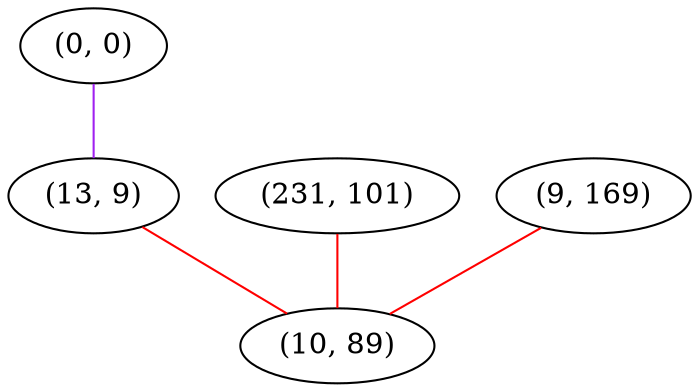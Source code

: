 graph "" {
"(0, 0)";
"(13, 9)";
"(231, 101)";
"(9, 169)";
"(10, 89)";
"(0, 0)" -- "(13, 9)"  [color=purple, key=0, weight=4];
"(13, 9)" -- "(10, 89)"  [color=red, key=0, weight=1];
"(231, 101)" -- "(10, 89)"  [color=red, key=0, weight=1];
"(9, 169)" -- "(10, 89)"  [color=red, key=0, weight=1];
}
